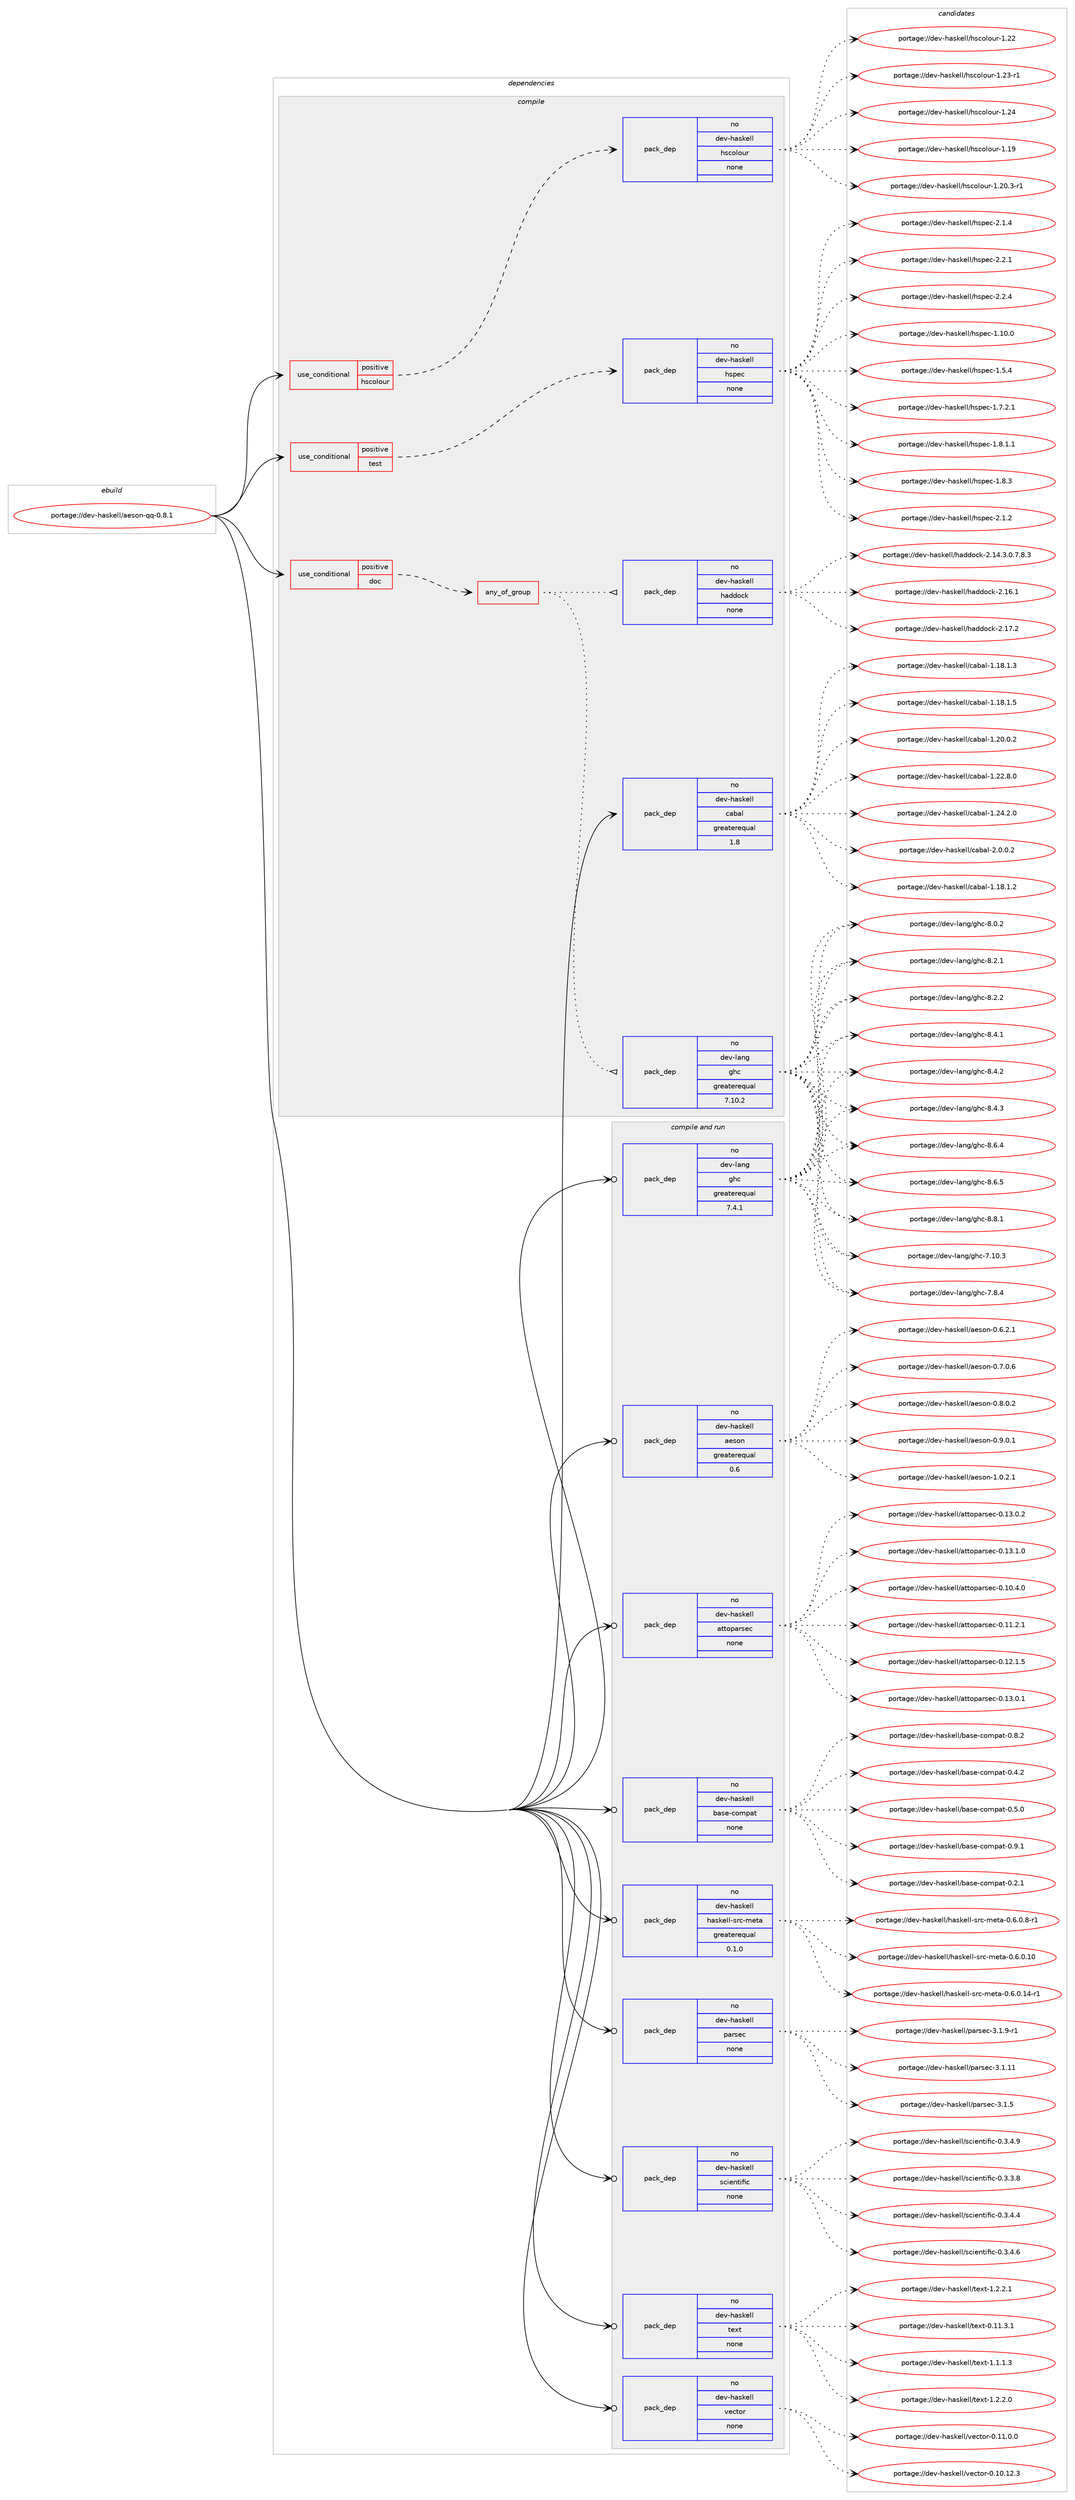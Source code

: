 digraph prolog {

# *************
# Graph options
# *************

newrank=true;
concentrate=true;
compound=true;
graph [rankdir=LR,fontname=Helvetica,fontsize=10,ranksep=1.5];#, ranksep=2.5, nodesep=0.2];
edge  [arrowhead=vee];
node  [fontname=Helvetica,fontsize=10];

# **********
# The ebuild
# **********

subgraph cluster_leftcol {
color=gray;
rank=same;
label=<<i>ebuild</i>>;
id [label="portage://dev-haskell/aeson-qq-0.8.1", color=red, width=4, href="../dev-haskell/aeson-qq-0.8.1.svg"];
}

# ****************
# The dependencies
# ****************

subgraph cluster_midcol {
color=gray;
label=<<i>dependencies</i>>;
subgraph cluster_compile {
fillcolor="#eeeeee";
style=filled;
label=<<i>compile</i>>;
subgraph cond14104 {
dependency61271 [label=<<TABLE BORDER="0" CELLBORDER="1" CELLSPACING="0" CELLPADDING="4"><TR><TD ROWSPAN="3" CELLPADDING="10">use_conditional</TD></TR><TR><TD>positive</TD></TR><TR><TD>doc</TD></TR></TABLE>>, shape=none, color=red];
subgraph any1288 {
dependency61272 [label=<<TABLE BORDER="0" CELLBORDER="1" CELLSPACING="0" CELLPADDING="4"><TR><TD CELLPADDING="10">any_of_group</TD></TR></TABLE>>, shape=none, color=red];subgraph pack45822 {
dependency61273 [label=<<TABLE BORDER="0" CELLBORDER="1" CELLSPACING="0" CELLPADDING="4" WIDTH="220"><TR><TD ROWSPAN="6" CELLPADDING="30">pack_dep</TD></TR><TR><TD WIDTH="110">no</TD></TR><TR><TD>dev-haskell</TD></TR><TR><TD>haddock</TD></TR><TR><TD>none</TD></TR><TR><TD></TD></TR></TABLE>>, shape=none, color=blue];
}
dependency61272:e -> dependency61273:w [weight=20,style="dotted",arrowhead="oinv"];
subgraph pack45823 {
dependency61274 [label=<<TABLE BORDER="0" CELLBORDER="1" CELLSPACING="0" CELLPADDING="4" WIDTH="220"><TR><TD ROWSPAN="6" CELLPADDING="30">pack_dep</TD></TR><TR><TD WIDTH="110">no</TD></TR><TR><TD>dev-lang</TD></TR><TR><TD>ghc</TD></TR><TR><TD>greaterequal</TD></TR><TR><TD>7.10.2</TD></TR></TABLE>>, shape=none, color=blue];
}
dependency61272:e -> dependency61274:w [weight=20,style="dotted",arrowhead="oinv"];
}
dependency61271:e -> dependency61272:w [weight=20,style="dashed",arrowhead="vee"];
}
id:e -> dependency61271:w [weight=20,style="solid",arrowhead="vee"];
subgraph cond14105 {
dependency61275 [label=<<TABLE BORDER="0" CELLBORDER="1" CELLSPACING="0" CELLPADDING="4"><TR><TD ROWSPAN="3" CELLPADDING="10">use_conditional</TD></TR><TR><TD>positive</TD></TR><TR><TD>hscolour</TD></TR></TABLE>>, shape=none, color=red];
subgraph pack45824 {
dependency61276 [label=<<TABLE BORDER="0" CELLBORDER="1" CELLSPACING="0" CELLPADDING="4" WIDTH="220"><TR><TD ROWSPAN="6" CELLPADDING="30">pack_dep</TD></TR><TR><TD WIDTH="110">no</TD></TR><TR><TD>dev-haskell</TD></TR><TR><TD>hscolour</TD></TR><TR><TD>none</TD></TR><TR><TD></TD></TR></TABLE>>, shape=none, color=blue];
}
dependency61275:e -> dependency61276:w [weight=20,style="dashed",arrowhead="vee"];
}
id:e -> dependency61275:w [weight=20,style="solid",arrowhead="vee"];
subgraph cond14106 {
dependency61277 [label=<<TABLE BORDER="0" CELLBORDER="1" CELLSPACING="0" CELLPADDING="4"><TR><TD ROWSPAN="3" CELLPADDING="10">use_conditional</TD></TR><TR><TD>positive</TD></TR><TR><TD>test</TD></TR></TABLE>>, shape=none, color=red];
subgraph pack45825 {
dependency61278 [label=<<TABLE BORDER="0" CELLBORDER="1" CELLSPACING="0" CELLPADDING="4" WIDTH="220"><TR><TD ROWSPAN="6" CELLPADDING="30">pack_dep</TD></TR><TR><TD WIDTH="110">no</TD></TR><TR><TD>dev-haskell</TD></TR><TR><TD>hspec</TD></TR><TR><TD>none</TD></TR><TR><TD></TD></TR></TABLE>>, shape=none, color=blue];
}
dependency61277:e -> dependency61278:w [weight=20,style="dashed",arrowhead="vee"];
}
id:e -> dependency61277:w [weight=20,style="solid",arrowhead="vee"];
subgraph pack45826 {
dependency61279 [label=<<TABLE BORDER="0" CELLBORDER="1" CELLSPACING="0" CELLPADDING="4" WIDTH="220"><TR><TD ROWSPAN="6" CELLPADDING="30">pack_dep</TD></TR><TR><TD WIDTH="110">no</TD></TR><TR><TD>dev-haskell</TD></TR><TR><TD>cabal</TD></TR><TR><TD>greaterequal</TD></TR><TR><TD>1.8</TD></TR></TABLE>>, shape=none, color=blue];
}
id:e -> dependency61279:w [weight=20,style="solid",arrowhead="vee"];
}
subgraph cluster_compileandrun {
fillcolor="#eeeeee";
style=filled;
label=<<i>compile and run</i>>;
subgraph pack45827 {
dependency61280 [label=<<TABLE BORDER="0" CELLBORDER="1" CELLSPACING="0" CELLPADDING="4" WIDTH="220"><TR><TD ROWSPAN="6" CELLPADDING="30">pack_dep</TD></TR><TR><TD WIDTH="110">no</TD></TR><TR><TD>dev-haskell</TD></TR><TR><TD>aeson</TD></TR><TR><TD>greaterequal</TD></TR><TR><TD>0.6</TD></TR></TABLE>>, shape=none, color=blue];
}
id:e -> dependency61280:w [weight=20,style="solid",arrowhead="odotvee"];
subgraph pack45828 {
dependency61281 [label=<<TABLE BORDER="0" CELLBORDER="1" CELLSPACING="0" CELLPADDING="4" WIDTH="220"><TR><TD ROWSPAN="6" CELLPADDING="30">pack_dep</TD></TR><TR><TD WIDTH="110">no</TD></TR><TR><TD>dev-haskell</TD></TR><TR><TD>attoparsec</TD></TR><TR><TD>none</TD></TR><TR><TD></TD></TR></TABLE>>, shape=none, color=blue];
}
id:e -> dependency61281:w [weight=20,style="solid",arrowhead="odotvee"];
subgraph pack45829 {
dependency61282 [label=<<TABLE BORDER="0" CELLBORDER="1" CELLSPACING="0" CELLPADDING="4" WIDTH="220"><TR><TD ROWSPAN="6" CELLPADDING="30">pack_dep</TD></TR><TR><TD WIDTH="110">no</TD></TR><TR><TD>dev-haskell</TD></TR><TR><TD>base-compat</TD></TR><TR><TD>none</TD></TR><TR><TD></TD></TR></TABLE>>, shape=none, color=blue];
}
id:e -> dependency61282:w [weight=20,style="solid",arrowhead="odotvee"];
subgraph pack45830 {
dependency61283 [label=<<TABLE BORDER="0" CELLBORDER="1" CELLSPACING="0" CELLPADDING="4" WIDTH="220"><TR><TD ROWSPAN="6" CELLPADDING="30">pack_dep</TD></TR><TR><TD WIDTH="110">no</TD></TR><TR><TD>dev-haskell</TD></TR><TR><TD>haskell-src-meta</TD></TR><TR><TD>greaterequal</TD></TR><TR><TD>0.1.0</TD></TR></TABLE>>, shape=none, color=blue];
}
id:e -> dependency61283:w [weight=20,style="solid",arrowhead="odotvee"];
subgraph pack45831 {
dependency61284 [label=<<TABLE BORDER="0" CELLBORDER="1" CELLSPACING="0" CELLPADDING="4" WIDTH="220"><TR><TD ROWSPAN="6" CELLPADDING="30">pack_dep</TD></TR><TR><TD WIDTH="110">no</TD></TR><TR><TD>dev-haskell</TD></TR><TR><TD>parsec</TD></TR><TR><TD>none</TD></TR><TR><TD></TD></TR></TABLE>>, shape=none, color=blue];
}
id:e -> dependency61284:w [weight=20,style="solid",arrowhead="odotvee"];
subgraph pack45832 {
dependency61285 [label=<<TABLE BORDER="0" CELLBORDER="1" CELLSPACING="0" CELLPADDING="4" WIDTH="220"><TR><TD ROWSPAN="6" CELLPADDING="30">pack_dep</TD></TR><TR><TD WIDTH="110">no</TD></TR><TR><TD>dev-haskell</TD></TR><TR><TD>scientific</TD></TR><TR><TD>none</TD></TR><TR><TD></TD></TR></TABLE>>, shape=none, color=blue];
}
id:e -> dependency61285:w [weight=20,style="solid",arrowhead="odotvee"];
subgraph pack45833 {
dependency61286 [label=<<TABLE BORDER="0" CELLBORDER="1" CELLSPACING="0" CELLPADDING="4" WIDTH="220"><TR><TD ROWSPAN="6" CELLPADDING="30">pack_dep</TD></TR><TR><TD WIDTH="110">no</TD></TR><TR><TD>dev-haskell</TD></TR><TR><TD>text</TD></TR><TR><TD>none</TD></TR><TR><TD></TD></TR></TABLE>>, shape=none, color=blue];
}
id:e -> dependency61286:w [weight=20,style="solid",arrowhead="odotvee"];
subgraph pack45834 {
dependency61287 [label=<<TABLE BORDER="0" CELLBORDER="1" CELLSPACING="0" CELLPADDING="4" WIDTH="220"><TR><TD ROWSPAN="6" CELLPADDING="30">pack_dep</TD></TR><TR><TD WIDTH="110">no</TD></TR><TR><TD>dev-haskell</TD></TR><TR><TD>vector</TD></TR><TR><TD>none</TD></TR><TR><TD></TD></TR></TABLE>>, shape=none, color=blue];
}
id:e -> dependency61287:w [weight=20,style="solid",arrowhead="odotvee"];
subgraph pack45835 {
dependency61288 [label=<<TABLE BORDER="0" CELLBORDER="1" CELLSPACING="0" CELLPADDING="4" WIDTH="220"><TR><TD ROWSPAN="6" CELLPADDING="30">pack_dep</TD></TR><TR><TD WIDTH="110">no</TD></TR><TR><TD>dev-lang</TD></TR><TR><TD>ghc</TD></TR><TR><TD>greaterequal</TD></TR><TR><TD>7.4.1</TD></TR></TABLE>>, shape=none, color=blue];
}
id:e -> dependency61288:w [weight=20,style="solid",arrowhead="odotvee"];
}
subgraph cluster_run {
fillcolor="#eeeeee";
style=filled;
label=<<i>run</i>>;
}
}

# **************
# The candidates
# **************

subgraph cluster_choices {
rank=same;
color=gray;
label=<<i>candidates</i>>;

subgraph choice45822 {
color=black;
nodesep=1;
choiceportage1001011184510497115107101108108471049710010011199107455046495246514648465546564651 [label="portage://dev-haskell/haddock-2.14.3.0.7.8.3", color=red, width=4,href="../dev-haskell/haddock-2.14.3.0.7.8.3.svg"];
choiceportage100101118451049711510710110810847104971001001119910745504649544649 [label="portage://dev-haskell/haddock-2.16.1", color=red, width=4,href="../dev-haskell/haddock-2.16.1.svg"];
choiceportage100101118451049711510710110810847104971001001119910745504649554650 [label="portage://dev-haskell/haddock-2.17.2", color=red, width=4,href="../dev-haskell/haddock-2.17.2.svg"];
dependency61273:e -> choiceportage1001011184510497115107101108108471049710010011199107455046495246514648465546564651:w [style=dotted,weight="100"];
dependency61273:e -> choiceportage100101118451049711510710110810847104971001001119910745504649544649:w [style=dotted,weight="100"];
dependency61273:e -> choiceportage100101118451049711510710110810847104971001001119910745504649554650:w [style=dotted,weight="100"];
}
subgraph choice45823 {
color=black;
nodesep=1;
choiceportage1001011184510897110103471031049945554649484651 [label="portage://dev-lang/ghc-7.10.3", color=red, width=4,href="../dev-lang/ghc-7.10.3.svg"];
choiceportage10010111845108971101034710310499455546564652 [label="portage://dev-lang/ghc-7.8.4", color=red, width=4,href="../dev-lang/ghc-7.8.4.svg"];
choiceportage10010111845108971101034710310499455646484650 [label="portage://dev-lang/ghc-8.0.2", color=red, width=4,href="../dev-lang/ghc-8.0.2.svg"];
choiceportage10010111845108971101034710310499455646504649 [label="portage://dev-lang/ghc-8.2.1", color=red, width=4,href="../dev-lang/ghc-8.2.1.svg"];
choiceportage10010111845108971101034710310499455646504650 [label="portage://dev-lang/ghc-8.2.2", color=red, width=4,href="../dev-lang/ghc-8.2.2.svg"];
choiceportage10010111845108971101034710310499455646524649 [label="portage://dev-lang/ghc-8.4.1", color=red, width=4,href="../dev-lang/ghc-8.4.1.svg"];
choiceportage10010111845108971101034710310499455646524650 [label="portage://dev-lang/ghc-8.4.2", color=red, width=4,href="../dev-lang/ghc-8.4.2.svg"];
choiceportage10010111845108971101034710310499455646524651 [label="portage://dev-lang/ghc-8.4.3", color=red, width=4,href="../dev-lang/ghc-8.4.3.svg"];
choiceportage10010111845108971101034710310499455646544652 [label="portage://dev-lang/ghc-8.6.4", color=red, width=4,href="../dev-lang/ghc-8.6.4.svg"];
choiceportage10010111845108971101034710310499455646544653 [label="portage://dev-lang/ghc-8.6.5", color=red, width=4,href="../dev-lang/ghc-8.6.5.svg"];
choiceportage10010111845108971101034710310499455646564649 [label="portage://dev-lang/ghc-8.8.1", color=red, width=4,href="../dev-lang/ghc-8.8.1.svg"];
dependency61274:e -> choiceportage1001011184510897110103471031049945554649484651:w [style=dotted,weight="100"];
dependency61274:e -> choiceportage10010111845108971101034710310499455546564652:w [style=dotted,weight="100"];
dependency61274:e -> choiceportage10010111845108971101034710310499455646484650:w [style=dotted,weight="100"];
dependency61274:e -> choiceportage10010111845108971101034710310499455646504649:w [style=dotted,weight="100"];
dependency61274:e -> choiceportage10010111845108971101034710310499455646504650:w [style=dotted,weight="100"];
dependency61274:e -> choiceportage10010111845108971101034710310499455646524649:w [style=dotted,weight="100"];
dependency61274:e -> choiceportage10010111845108971101034710310499455646524650:w [style=dotted,weight="100"];
dependency61274:e -> choiceportage10010111845108971101034710310499455646524651:w [style=dotted,weight="100"];
dependency61274:e -> choiceportage10010111845108971101034710310499455646544652:w [style=dotted,weight="100"];
dependency61274:e -> choiceportage10010111845108971101034710310499455646544653:w [style=dotted,weight="100"];
dependency61274:e -> choiceportage10010111845108971101034710310499455646564649:w [style=dotted,weight="100"];
}
subgraph choice45824 {
color=black;
nodesep=1;
choiceportage100101118451049711510710110810847104115991111081111171144549464957 [label="portage://dev-haskell/hscolour-1.19", color=red, width=4,href="../dev-haskell/hscolour-1.19.svg"];
choiceportage10010111845104971151071011081084710411599111108111117114454946504846514511449 [label="portage://dev-haskell/hscolour-1.20.3-r1", color=red, width=4,href="../dev-haskell/hscolour-1.20.3-r1.svg"];
choiceportage100101118451049711510710110810847104115991111081111171144549465050 [label="portage://dev-haskell/hscolour-1.22", color=red, width=4,href="../dev-haskell/hscolour-1.22.svg"];
choiceportage1001011184510497115107101108108471041159911110811111711445494650514511449 [label="portage://dev-haskell/hscolour-1.23-r1", color=red, width=4,href="../dev-haskell/hscolour-1.23-r1.svg"];
choiceportage100101118451049711510710110810847104115991111081111171144549465052 [label="portage://dev-haskell/hscolour-1.24", color=red, width=4,href="../dev-haskell/hscolour-1.24.svg"];
dependency61276:e -> choiceportage100101118451049711510710110810847104115991111081111171144549464957:w [style=dotted,weight="100"];
dependency61276:e -> choiceportage10010111845104971151071011081084710411599111108111117114454946504846514511449:w [style=dotted,weight="100"];
dependency61276:e -> choiceportage100101118451049711510710110810847104115991111081111171144549465050:w [style=dotted,weight="100"];
dependency61276:e -> choiceportage1001011184510497115107101108108471041159911110811111711445494650514511449:w [style=dotted,weight="100"];
dependency61276:e -> choiceportage100101118451049711510710110810847104115991111081111171144549465052:w [style=dotted,weight="100"];
}
subgraph choice45825 {
color=black;
nodesep=1;
choiceportage1001011184510497115107101108108471041151121019945494649484648 [label="portage://dev-haskell/hspec-1.10.0", color=red, width=4,href="../dev-haskell/hspec-1.10.0.svg"];
choiceportage10010111845104971151071011081084710411511210199454946534652 [label="portage://dev-haskell/hspec-1.5.4", color=red, width=4,href="../dev-haskell/hspec-1.5.4.svg"];
choiceportage100101118451049711510710110810847104115112101994549465546504649 [label="portage://dev-haskell/hspec-1.7.2.1", color=red, width=4,href="../dev-haskell/hspec-1.7.2.1.svg"];
choiceportage100101118451049711510710110810847104115112101994549465646494649 [label="portage://dev-haskell/hspec-1.8.1.1", color=red, width=4,href="../dev-haskell/hspec-1.8.1.1.svg"];
choiceportage10010111845104971151071011081084710411511210199454946564651 [label="portage://dev-haskell/hspec-1.8.3", color=red, width=4,href="../dev-haskell/hspec-1.8.3.svg"];
choiceportage10010111845104971151071011081084710411511210199455046494650 [label="portage://dev-haskell/hspec-2.1.2", color=red, width=4,href="../dev-haskell/hspec-2.1.2.svg"];
choiceportage10010111845104971151071011081084710411511210199455046494652 [label="portage://dev-haskell/hspec-2.1.4", color=red, width=4,href="../dev-haskell/hspec-2.1.4.svg"];
choiceportage10010111845104971151071011081084710411511210199455046504649 [label="portage://dev-haskell/hspec-2.2.1", color=red, width=4,href="../dev-haskell/hspec-2.2.1.svg"];
choiceportage10010111845104971151071011081084710411511210199455046504652 [label="portage://dev-haskell/hspec-2.2.4", color=red, width=4,href="../dev-haskell/hspec-2.2.4.svg"];
dependency61278:e -> choiceportage1001011184510497115107101108108471041151121019945494649484648:w [style=dotted,weight="100"];
dependency61278:e -> choiceportage10010111845104971151071011081084710411511210199454946534652:w [style=dotted,weight="100"];
dependency61278:e -> choiceportage100101118451049711510710110810847104115112101994549465546504649:w [style=dotted,weight="100"];
dependency61278:e -> choiceportage100101118451049711510710110810847104115112101994549465646494649:w [style=dotted,weight="100"];
dependency61278:e -> choiceportage10010111845104971151071011081084710411511210199454946564651:w [style=dotted,weight="100"];
dependency61278:e -> choiceportage10010111845104971151071011081084710411511210199455046494650:w [style=dotted,weight="100"];
dependency61278:e -> choiceportage10010111845104971151071011081084710411511210199455046494652:w [style=dotted,weight="100"];
dependency61278:e -> choiceportage10010111845104971151071011081084710411511210199455046504649:w [style=dotted,weight="100"];
dependency61278:e -> choiceportage10010111845104971151071011081084710411511210199455046504652:w [style=dotted,weight="100"];
}
subgraph choice45826 {
color=black;
nodesep=1;
choiceportage10010111845104971151071011081084799979897108454946495646494650 [label="portage://dev-haskell/cabal-1.18.1.2", color=red, width=4,href="../dev-haskell/cabal-1.18.1.2.svg"];
choiceportage10010111845104971151071011081084799979897108454946495646494651 [label="portage://dev-haskell/cabal-1.18.1.3", color=red, width=4,href="../dev-haskell/cabal-1.18.1.3.svg"];
choiceportage10010111845104971151071011081084799979897108454946495646494653 [label="portage://dev-haskell/cabal-1.18.1.5", color=red, width=4,href="../dev-haskell/cabal-1.18.1.5.svg"];
choiceportage10010111845104971151071011081084799979897108454946504846484650 [label="portage://dev-haskell/cabal-1.20.0.2", color=red, width=4,href="../dev-haskell/cabal-1.20.0.2.svg"];
choiceportage10010111845104971151071011081084799979897108454946505046564648 [label="portage://dev-haskell/cabal-1.22.8.0", color=red, width=4,href="../dev-haskell/cabal-1.22.8.0.svg"];
choiceportage10010111845104971151071011081084799979897108454946505246504648 [label="portage://dev-haskell/cabal-1.24.2.0", color=red, width=4,href="../dev-haskell/cabal-1.24.2.0.svg"];
choiceportage100101118451049711510710110810847999798971084550464846484650 [label="portage://dev-haskell/cabal-2.0.0.2", color=red, width=4,href="../dev-haskell/cabal-2.0.0.2.svg"];
dependency61279:e -> choiceportage10010111845104971151071011081084799979897108454946495646494650:w [style=dotted,weight="100"];
dependency61279:e -> choiceportage10010111845104971151071011081084799979897108454946495646494651:w [style=dotted,weight="100"];
dependency61279:e -> choiceportage10010111845104971151071011081084799979897108454946495646494653:w [style=dotted,weight="100"];
dependency61279:e -> choiceportage10010111845104971151071011081084799979897108454946504846484650:w [style=dotted,weight="100"];
dependency61279:e -> choiceportage10010111845104971151071011081084799979897108454946505046564648:w [style=dotted,weight="100"];
dependency61279:e -> choiceportage10010111845104971151071011081084799979897108454946505246504648:w [style=dotted,weight="100"];
dependency61279:e -> choiceportage100101118451049711510710110810847999798971084550464846484650:w [style=dotted,weight="100"];
}
subgraph choice45827 {
color=black;
nodesep=1;
choiceportage100101118451049711510710110810847971011151111104548465446504649 [label="portage://dev-haskell/aeson-0.6.2.1", color=red, width=4,href="../dev-haskell/aeson-0.6.2.1.svg"];
choiceportage100101118451049711510710110810847971011151111104548465546484654 [label="portage://dev-haskell/aeson-0.7.0.6", color=red, width=4,href="../dev-haskell/aeson-0.7.0.6.svg"];
choiceportage100101118451049711510710110810847971011151111104548465646484650 [label="portage://dev-haskell/aeson-0.8.0.2", color=red, width=4,href="../dev-haskell/aeson-0.8.0.2.svg"];
choiceportage100101118451049711510710110810847971011151111104548465746484649 [label="portage://dev-haskell/aeson-0.9.0.1", color=red, width=4,href="../dev-haskell/aeson-0.9.0.1.svg"];
choiceportage100101118451049711510710110810847971011151111104549464846504649 [label="portage://dev-haskell/aeson-1.0.2.1", color=red, width=4,href="../dev-haskell/aeson-1.0.2.1.svg"];
dependency61280:e -> choiceportage100101118451049711510710110810847971011151111104548465446504649:w [style=dotted,weight="100"];
dependency61280:e -> choiceportage100101118451049711510710110810847971011151111104548465546484654:w [style=dotted,weight="100"];
dependency61280:e -> choiceportage100101118451049711510710110810847971011151111104548465646484650:w [style=dotted,weight="100"];
dependency61280:e -> choiceportage100101118451049711510710110810847971011151111104548465746484649:w [style=dotted,weight="100"];
dependency61280:e -> choiceportage100101118451049711510710110810847971011151111104549464846504649:w [style=dotted,weight="100"];
}
subgraph choice45828 {
color=black;
nodesep=1;
choiceportage100101118451049711510710110810847971161161111129711411510199454846494846524648 [label="portage://dev-haskell/attoparsec-0.10.4.0", color=red, width=4,href="../dev-haskell/attoparsec-0.10.4.0.svg"];
choiceportage100101118451049711510710110810847971161161111129711411510199454846494946504649 [label="portage://dev-haskell/attoparsec-0.11.2.1", color=red, width=4,href="../dev-haskell/attoparsec-0.11.2.1.svg"];
choiceportage100101118451049711510710110810847971161161111129711411510199454846495046494653 [label="portage://dev-haskell/attoparsec-0.12.1.5", color=red, width=4,href="../dev-haskell/attoparsec-0.12.1.5.svg"];
choiceportage100101118451049711510710110810847971161161111129711411510199454846495146484649 [label="portage://dev-haskell/attoparsec-0.13.0.1", color=red, width=4,href="../dev-haskell/attoparsec-0.13.0.1.svg"];
choiceportage100101118451049711510710110810847971161161111129711411510199454846495146484650 [label="portage://dev-haskell/attoparsec-0.13.0.2", color=red, width=4,href="../dev-haskell/attoparsec-0.13.0.2.svg"];
choiceportage100101118451049711510710110810847971161161111129711411510199454846495146494648 [label="portage://dev-haskell/attoparsec-0.13.1.0", color=red, width=4,href="../dev-haskell/attoparsec-0.13.1.0.svg"];
dependency61281:e -> choiceportage100101118451049711510710110810847971161161111129711411510199454846494846524648:w [style=dotted,weight="100"];
dependency61281:e -> choiceportage100101118451049711510710110810847971161161111129711411510199454846494946504649:w [style=dotted,weight="100"];
dependency61281:e -> choiceportage100101118451049711510710110810847971161161111129711411510199454846495046494653:w [style=dotted,weight="100"];
dependency61281:e -> choiceportage100101118451049711510710110810847971161161111129711411510199454846495146484649:w [style=dotted,weight="100"];
dependency61281:e -> choiceportage100101118451049711510710110810847971161161111129711411510199454846495146484650:w [style=dotted,weight="100"];
dependency61281:e -> choiceportage100101118451049711510710110810847971161161111129711411510199454846495146494648:w [style=dotted,weight="100"];
}
subgraph choice45829 {
color=black;
nodesep=1;
choiceportage1001011184510497115107101108108479897115101459911110911297116454846504649 [label="portage://dev-haskell/base-compat-0.2.1", color=red, width=4,href="../dev-haskell/base-compat-0.2.1.svg"];
choiceportage1001011184510497115107101108108479897115101459911110911297116454846524650 [label="portage://dev-haskell/base-compat-0.4.2", color=red, width=4,href="../dev-haskell/base-compat-0.4.2.svg"];
choiceportage1001011184510497115107101108108479897115101459911110911297116454846534648 [label="portage://dev-haskell/base-compat-0.5.0", color=red, width=4,href="../dev-haskell/base-compat-0.5.0.svg"];
choiceportage1001011184510497115107101108108479897115101459911110911297116454846564650 [label="portage://dev-haskell/base-compat-0.8.2", color=red, width=4,href="../dev-haskell/base-compat-0.8.2.svg"];
choiceportage1001011184510497115107101108108479897115101459911110911297116454846574649 [label="portage://dev-haskell/base-compat-0.9.1", color=red, width=4,href="../dev-haskell/base-compat-0.9.1.svg"];
dependency61282:e -> choiceportage1001011184510497115107101108108479897115101459911110911297116454846504649:w [style=dotted,weight="100"];
dependency61282:e -> choiceportage1001011184510497115107101108108479897115101459911110911297116454846524650:w [style=dotted,weight="100"];
dependency61282:e -> choiceportage1001011184510497115107101108108479897115101459911110911297116454846534648:w [style=dotted,weight="100"];
dependency61282:e -> choiceportage1001011184510497115107101108108479897115101459911110911297116454846564650:w [style=dotted,weight="100"];
dependency61282:e -> choiceportage1001011184510497115107101108108479897115101459911110911297116454846574649:w [style=dotted,weight="100"];
}
subgraph choice45830 {
color=black;
nodesep=1;
choiceportage1001011184510497115107101108108471049711510710110810845115114994510910111697454846544648464948 [label="portage://dev-haskell/haskell-src-meta-0.6.0.10", color=red, width=4,href="../dev-haskell/haskell-src-meta-0.6.0.10.svg"];
choiceportage10010111845104971151071011081084710497115107101108108451151149945109101116974548465446484649524511449 [label="portage://dev-haskell/haskell-src-meta-0.6.0.14-r1", color=red, width=4,href="../dev-haskell/haskell-src-meta-0.6.0.14-r1.svg"];
choiceportage100101118451049711510710110810847104971151071011081084511511499451091011169745484654464846564511449 [label="portage://dev-haskell/haskell-src-meta-0.6.0.8-r1", color=red, width=4,href="../dev-haskell/haskell-src-meta-0.6.0.8-r1.svg"];
dependency61283:e -> choiceportage1001011184510497115107101108108471049711510710110810845115114994510910111697454846544648464948:w [style=dotted,weight="100"];
dependency61283:e -> choiceportage10010111845104971151071011081084710497115107101108108451151149945109101116974548465446484649524511449:w [style=dotted,weight="100"];
dependency61283:e -> choiceportage100101118451049711510710110810847104971151071011081084511511499451091011169745484654464846564511449:w [style=dotted,weight="100"];
}
subgraph choice45831 {
color=black;
nodesep=1;
choiceportage100101118451049711510710110810847112971141151019945514649464949 [label="portage://dev-haskell/parsec-3.1.11", color=red, width=4,href="../dev-haskell/parsec-3.1.11.svg"];
choiceportage1001011184510497115107101108108471129711411510199455146494653 [label="portage://dev-haskell/parsec-3.1.5", color=red, width=4,href="../dev-haskell/parsec-3.1.5.svg"];
choiceportage10010111845104971151071011081084711297114115101994551464946574511449 [label="portage://dev-haskell/parsec-3.1.9-r1", color=red, width=4,href="../dev-haskell/parsec-3.1.9-r1.svg"];
dependency61284:e -> choiceportage100101118451049711510710110810847112971141151019945514649464949:w [style=dotted,weight="100"];
dependency61284:e -> choiceportage1001011184510497115107101108108471129711411510199455146494653:w [style=dotted,weight="100"];
dependency61284:e -> choiceportage10010111845104971151071011081084711297114115101994551464946574511449:w [style=dotted,weight="100"];
}
subgraph choice45832 {
color=black;
nodesep=1;
choiceportage10010111845104971151071011081084711599105101110116105102105994548465146514656 [label="portage://dev-haskell/scientific-0.3.3.8", color=red, width=4,href="../dev-haskell/scientific-0.3.3.8.svg"];
choiceportage10010111845104971151071011081084711599105101110116105102105994548465146524652 [label="portage://dev-haskell/scientific-0.3.4.4", color=red, width=4,href="../dev-haskell/scientific-0.3.4.4.svg"];
choiceportage10010111845104971151071011081084711599105101110116105102105994548465146524654 [label="portage://dev-haskell/scientific-0.3.4.6", color=red, width=4,href="../dev-haskell/scientific-0.3.4.6.svg"];
choiceportage10010111845104971151071011081084711599105101110116105102105994548465146524657 [label="portage://dev-haskell/scientific-0.3.4.9", color=red, width=4,href="../dev-haskell/scientific-0.3.4.9.svg"];
dependency61285:e -> choiceportage10010111845104971151071011081084711599105101110116105102105994548465146514656:w [style=dotted,weight="100"];
dependency61285:e -> choiceportage10010111845104971151071011081084711599105101110116105102105994548465146524652:w [style=dotted,weight="100"];
dependency61285:e -> choiceportage10010111845104971151071011081084711599105101110116105102105994548465146524654:w [style=dotted,weight="100"];
dependency61285:e -> choiceportage10010111845104971151071011081084711599105101110116105102105994548465146524657:w [style=dotted,weight="100"];
}
subgraph choice45833 {
color=black;
nodesep=1;
choiceportage100101118451049711510710110810847116101120116454846494946514649 [label="portage://dev-haskell/text-0.11.3.1", color=red, width=4,href="../dev-haskell/text-0.11.3.1.svg"];
choiceportage1001011184510497115107101108108471161011201164549464946494651 [label="portage://dev-haskell/text-1.1.1.3", color=red, width=4,href="../dev-haskell/text-1.1.1.3.svg"];
choiceportage1001011184510497115107101108108471161011201164549465046504648 [label="portage://dev-haskell/text-1.2.2.0", color=red, width=4,href="../dev-haskell/text-1.2.2.0.svg"];
choiceportage1001011184510497115107101108108471161011201164549465046504649 [label="portage://dev-haskell/text-1.2.2.1", color=red, width=4,href="../dev-haskell/text-1.2.2.1.svg"];
dependency61286:e -> choiceportage100101118451049711510710110810847116101120116454846494946514649:w [style=dotted,weight="100"];
dependency61286:e -> choiceportage1001011184510497115107101108108471161011201164549464946494651:w [style=dotted,weight="100"];
dependency61286:e -> choiceportage1001011184510497115107101108108471161011201164549465046504648:w [style=dotted,weight="100"];
dependency61286:e -> choiceportage1001011184510497115107101108108471161011201164549465046504649:w [style=dotted,weight="100"];
}
subgraph choice45834 {
color=black;
nodesep=1;
choiceportage1001011184510497115107101108108471181019911611111445484649484649504651 [label="portage://dev-haskell/vector-0.10.12.3", color=red, width=4,href="../dev-haskell/vector-0.10.12.3.svg"];
choiceportage10010111845104971151071011081084711810199116111114454846494946484648 [label="portage://dev-haskell/vector-0.11.0.0", color=red, width=4,href="../dev-haskell/vector-0.11.0.0.svg"];
dependency61287:e -> choiceportage1001011184510497115107101108108471181019911611111445484649484649504651:w [style=dotted,weight="100"];
dependency61287:e -> choiceportage10010111845104971151071011081084711810199116111114454846494946484648:w [style=dotted,weight="100"];
}
subgraph choice45835 {
color=black;
nodesep=1;
choiceportage1001011184510897110103471031049945554649484651 [label="portage://dev-lang/ghc-7.10.3", color=red, width=4,href="../dev-lang/ghc-7.10.3.svg"];
choiceportage10010111845108971101034710310499455546564652 [label="portage://dev-lang/ghc-7.8.4", color=red, width=4,href="../dev-lang/ghc-7.8.4.svg"];
choiceportage10010111845108971101034710310499455646484650 [label="portage://dev-lang/ghc-8.0.2", color=red, width=4,href="../dev-lang/ghc-8.0.2.svg"];
choiceportage10010111845108971101034710310499455646504649 [label="portage://dev-lang/ghc-8.2.1", color=red, width=4,href="../dev-lang/ghc-8.2.1.svg"];
choiceportage10010111845108971101034710310499455646504650 [label="portage://dev-lang/ghc-8.2.2", color=red, width=4,href="../dev-lang/ghc-8.2.2.svg"];
choiceportage10010111845108971101034710310499455646524649 [label="portage://dev-lang/ghc-8.4.1", color=red, width=4,href="../dev-lang/ghc-8.4.1.svg"];
choiceportage10010111845108971101034710310499455646524650 [label="portage://dev-lang/ghc-8.4.2", color=red, width=4,href="../dev-lang/ghc-8.4.2.svg"];
choiceportage10010111845108971101034710310499455646524651 [label="portage://dev-lang/ghc-8.4.3", color=red, width=4,href="../dev-lang/ghc-8.4.3.svg"];
choiceportage10010111845108971101034710310499455646544652 [label="portage://dev-lang/ghc-8.6.4", color=red, width=4,href="../dev-lang/ghc-8.6.4.svg"];
choiceportage10010111845108971101034710310499455646544653 [label="portage://dev-lang/ghc-8.6.5", color=red, width=4,href="../dev-lang/ghc-8.6.5.svg"];
choiceportage10010111845108971101034710310499455646564649 [label="portage://dev-lang/ghc-8.8.1", color=red, width=4,href="../dev-lang/ghc-8.8.1.svg"];
dependency61288:e -> choiceportage1001011184510897110103471031049945554649484651:w [style=dotted,weight="100"];
dependency61288:e -> choiceportage10010111845108971101034710310499455546564652:w [style=dotted,weight="100"];
dependency61288:e -> choiceportage10010111845108971101034710310499455646484650:w [style=dotted,weight="100"];
dependency61288:e -> choiceportage10010111845108971101034710310499455646504649:w [style=dotted,weight="100"];
dependency61288:e -> choiceportage10010111845108971101034710310499455646504650:w [style=dotted,weight="100"];
dependency61288:e -> choiceportage10010111845108971101034710310499455646524649:w [style=dotted,weight="100"];
dependency61288:e -> choiceportage10010111845108971101034710310499455646524650:w [style=dotted,weight="100"];
dependency61288:e -> choiceportage10010111845108971101034710310499455646524651:w [style=dotted,weight="100"];
dependency61288:e -> choiceportage10010111845108971101034710310499455646544652:w [style=dotted,weight="100"];
dependency61288:e -> choiceportage10010111845108971101034710310499455646544653:w [style=dotted,weight="100"];
dependency61288:e -> choiceportage10010111845108971101034710310499455646564649:w [style=dotted,weight="100"];
}
}

}
